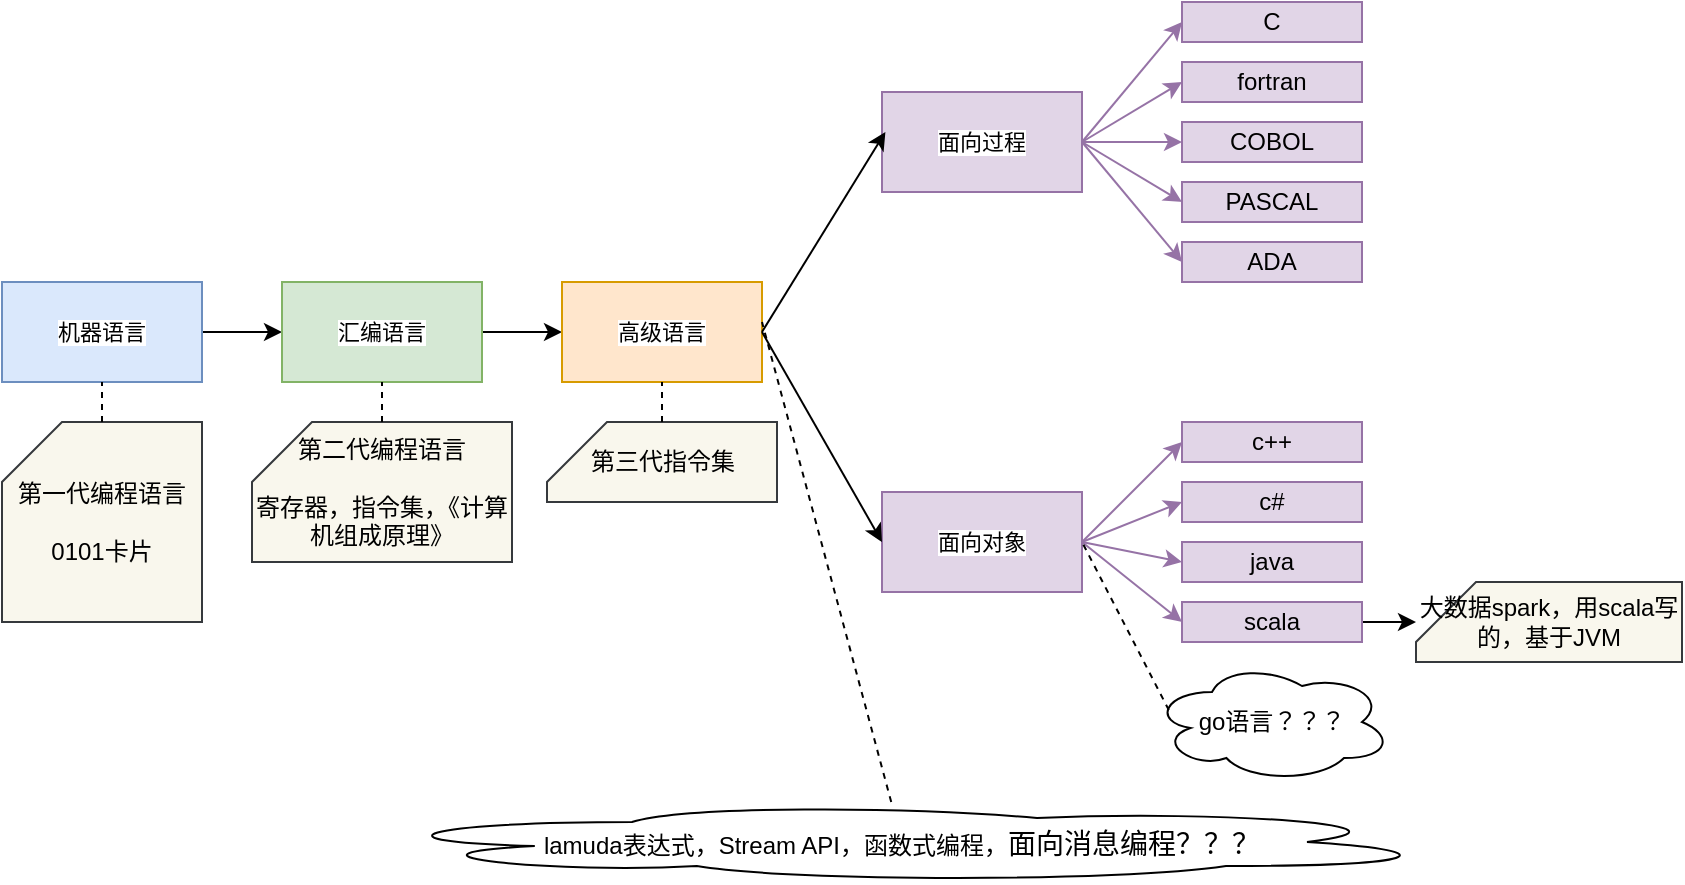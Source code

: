 <mxfile version="12.9.14" type="device"><diagram id="U-VN2zT9fm6dqIe8odZr" name="第 1 页"><mxGraphModel dx="1014" dy="526" grid="1" gridSize="10" guides="1" tooltips="1" connect="1" arrows="1" fold="1" page="1" pageScale="1" pageWidth="827" pageHeight="1169" math="0" shadow="0"><root><mxCell id="0"/><mxCell id="1" parent="0"/><mxCell id="6Z635l1xeFW36YUw-vXb-3" value="" style="edgeStyle=orthogonalEdgeStyle;rounded=0;orthogonalLoop=1;jettySize=auto;html=1;" edge="1" parent="1" source="6Z635l1xeFW36YUw-vXb-1" target="6Z635l1xeFW36YUw-vXb-2"><mxGeometry relative="1" as="geometry"/></mxCell><mxCell id="6Z635l1xeFW36YUw-vXb-1" value="机器语言" style="rounded=0;whiteSpace=wrap;html=1;fontSize=11;labelBackgroundColor=#ffffff;endArrow=classic;fillColor=#dae8fc;strokeColor=#6c8ebf;" vertex="1" parent="1"><mxGeometry x="120" y="260" width="100" height="50" as="geometry"/></mxCell><mxCell id="6Z635l1xeFW36YUw-vXb-5" value="" style="edgeStyle=orthogonalEdgeStyle;rounded=0;orthogonalLoop=1;jettySize=auto;html=1;" edge="1" parent="1" source="6Z635l1xeFW36YUw-vXb-2" target="6Z635l1xeFW36YUw-vXb-4"><mxGeometry relative="1" as="geometry"/></mxCell><mxCell id="6Z635l1xeFW36YUw-vXb-2" value="汇编语言" style="rounded=0;whiteSpace=wrap;html=1;fontSize=11;labelBackgroundColor=#ffffff;endArrow=classic;fillColor=#d5e8d4;strokeColor=#82b366;" vertex="1" parent="1"><mxGeometry x="260" y="260" width="100" height="50" as="geometry"/></mxCell><mxCell id="6Z635l1xeFW36YUw-vXb-4" value="高级语言" style="rounded=0;whiteSpace=wrap;html=1;fontSize=11;labelBackgroundColor=#ffffff;endArrow=classic;fillColor=#ffe6cc;strokeColor=#d79b00;" vertex="1" parent="1"><mxGeometry x="400" y="260" width="100" height="50" as="geometry"/></mxCell><mxCell id="6Z635l1xeFW36YUw-vXb-8" value="面向对象" style="rounded=0;whiteSpace=wrap;html=1;fontSize=11;labelBackgroundColor=#ffffff;endArrow=classic;fillColor=#e1d5e7;strokeColor=#9673a6;" vertex="1" parent="1"><mxGeometry x="560" y="365" width="100" height="50" as="geometry"/></mxCell><mxCell id="6Z635l1xeFW36YUw-vXb-6" value="面向过程" style="rounded=0;whiteSpace=wrap;html=1;fontSize=11;labelBackgroundColor=#ffffff;endArrow=classic;fillColor=#e1d5e7;strokeColor=#9673a6;" vertex="1" parent="1"><mxGeometry x="560" y="165" width="100" height="50" as="geometry"/></mxCell><mxCell id="6Z635l1xeFW36YUw-vXb-10" value="" style="endArrow=classic;html=1;entryX=0;entryY=0.5;entryDx=0;entryDy=0;exitX=1;exitY=0.5;exitDx=0;exitDy=0;rounded=0;" edge="1" parent="1" source="6Z635l1xeFW36YUw-vXb-4" target="6Z635l1xeFW36YUw-vXb-8"><mxGeometry width="50" height="50" relative="1" as="geometry"><mxPoint x="470" y="340" as="sourcePoint"/><mxPoint x="520" y="290" as="targetPoint"/></mxGeometry></mxCell><mxCell id="6Z635l1xeFW36YUw-vXb-11" value="" style="endArrow=classic;html=1;exitX=1;exitY=0.5;exitDx=0;exitDy=0;entryX=0.017;entryY=0.4;entryDx=0;entryDy=0;entryPerimeter=0;rounded=0;" edge="1" parent="1" source="6Z635l1xeFW36YUw-vXb-4" target="6Z635l1xeFW36YUw-vXb-6"><mxGeometry width="50" height="50" relative="1" as="geometry"><mxPoint x="650" y="310" as="sourcePoint"/><mxPoint x="700" y="260" as="targetPoint"/></mxGeometry></mxCell><mxCell id="6Z635l1xeFW36YUw-vXb-12" value="C" style="rounded=0;whiteSpace=wrap;html=1;fillColor=#e1d5e7;strokeColor=#9673a6;" vertex="1" parent="1"><mxGeometry x="710" y="120" width="90" height="20" as="geometry"/></mxCell><mxCell id="6Z635l1xeFW36YUw-vXb-13" value="fortran" style="rounded=0;whiteSpace=wrap;html=1;fillColor=#e1d5e7;strokeColor=#9673a6;" vertex="1" parent="1"><mxGeometry x="710" y="150" width="90" height="20" as="geometry"/></mxCell><mxCell id="6Z635l1xeFW36YUw-vXb-14" value="COBOL" style="rounded=0;whiteSpace=wrap;html=1;fillColor=#e1d5e7;strokeColor=#9673a6;" vertex="1" parent="1"><mxGeometry x="710" y="180" width="90" height="20" as="geometry"/></mxCell><mxCell id="6Z635l1xeFW36YUw-vXb-15" value="PASCAL" style="rounded=0;whiteSpace=wrap;html=1;fillColor=#e1d5e7;strokeColor=#9673a6;" vertex="1" parent="1"><mxGeometry x="710" y="210" width="90" height="20" as="geometry"/></mxCell><mxCell id="6Z635l1xeFW36YUw-vXb-16" value="ADA" style="rounded=0;whiteSpace=wrap;html=1;fillColor=#e1d5e7;strokeColor=#9673a6;" vertex="1" parent="1"><mxGeometry x="710" y="240" width="90" height="20" as="geometry"/></mxCell><mxCell id="6Z635l1xeFW36YUw-vXb-17" value="c++" style="rounded=0;whiteSpace=wrap;html=1;fillColor=#e1d5e7;strokeColor=#9673a6;" vertex="1" parent="1"><mxGeometry x="710" y="330" width="90" height="20" as="geometry"/></mxCell><mxCell id="6Z635l1xeFW36YUw-vXb-18" value="c#" style="rounded=0;whiteSpace=wrap;html=1;fillColor=#e1d5e7;strokeColor=#9673a6;" vertex="1" parent="1"><mxGeometry x="710" y="360" width="90" height="20" as="geometry"/></mxCell><mxCell id="6Z635l1xeFW36YUw-vXb-19" value="java" style="rounded=0;whiteSpace=wrap;html=1;fillColor=#e1d5e7;strokeColor=#9673a6;" vertex="1" parent="1"><mxGeometry x="710" y="390" width="90" height="20" as="geometry"/></mxCell><mxCell id="6Z635l1xeFW36YUw-vXb-46" value="" style="edgeStyle=orthogonalEdgeStyle;rounded=0;orthogonalLoop=1;jettySize=auto;html=1;" edge="1" parent="1" source="6Z635l1xeFW36YUw-vXb-20" target="6Z635l1xeFW36YUw-vXb-45"><mxGeometry relative="1" as="geometry"/></mxCell><mxCell id="6Z635l1xeFW36YUw-vXb-20" value="scala" style="rounded=0;whiteSpace=wrap;html=1;fillColor=#e1d5e7;strokeColor=#9673a6;" vertex="1" parent="1"><mxGeometry x="710" y="420" width="90" height="20" as="geometry"/></mxCell><mxCell id="6Z635l1xeFW36YUw-vXb-25" value="" style="endArrow=classic;html=1;exitX=1;exitY=0.5;exitDx=0;exitDy=0;entryX=0;entryY=0.5;entryDx=0;entryDy=0;fillColor=#e1d5e7;strokeColor=#9673a6;" edge="1" parent="1" source="6Z635l1xeFW36YUw-vXb-6" target="6Z635l1xeFW36YUw-vXb-12"><mxGeometry width="50" height="50" relative="1" as="geometry"><mxPoint x="470" y="150" as="sourcePoint"/><mxPoint x="520" y="100" as="targetPoint"/></mxGeometry></mxCell><mxCell id="6Z635l1xeFW36YUw-vXb-26" value="" style="endArrow=classic;html=1;entryX=0;entryY=0.5;entryDx=0;entryDy=0;fillColor=#e1d5e7;strokeColor=#9673a6;" edge="1" parent="1" target="6Z635l1xeFW36YUw-vXb-13"><mxGeometry width="50" height="50" relative="1" as="geometry"><mxPoint x="660" y="190" as="sourcePoint"/><mxPoint x="550" y="70" as="targetPoint"/></mxGeometry></mxCell><mxCell id="6Z635l1xeFW36YUw-vXb-27" value="" style="endArrow=classic;html=1;entryX=0;entryY=0.5;entryDx=0;entryDy=0;fillColor=#e1d5e7;strokeColor=#9673a6;" edge="1" parent="1" target="6Z635l1xeFW36YUw-vXb-14"><mxGeometry width="50" height="50" relative="1" as="geometry"><mxPoint x="660" y="190" as="sourcePoint"/><mxPoint x="720" y="170" as="targetPoint"/></mxGeometry></mxCell><mxCell id="6Z635l1xeFW36YUw-vXb-28" value="" style="endArrow=classic;html=1;entryX=0;entryY=0.5;entryDx=0;entryDy=0;fillColor=#e1d5e7;strokeColor=#9673a6;" edge="1" parent="1" target="6Z635l1xeFW36YUw-vXb-15"><mxGeometry width="50" height="50" relative="1" as="geometry"><mxPoint x="660" y="190" as="sourcePoint"/><mxPoint x="720" y="200" as="targetPoint"/></mxGeometry></mxCell><mxCell id="6Z635l1xeFW36YUw-vXb-29" value="" style="endArrow=classic;html=1;entryX=0;entryY=0.5;entryDx=0;entryDy=0;fillColor=#e1d5e7;strokeColor=#9673a6;" edge="1" parent="1" target="6Z635l1xeFW36YUw-vXb-16"><mxGeometry width="50" height="50" relative="1" as="geometry"><mxPoint x="660" y="190" as="sourcePoint"/><mxPoint x="720" y="230" as="targetPoint"/></mxGeometry></mxCell><mxCell id="6Z635l1xeFW36YUw-vXb-30" value="" style="endArrow=classic;html=1;entryX=0;entryY=0.5;entryDx=0;entryDy=0;fillColor=#e1d5e7;strokeColor=#9673a6;" edge="1" parent="1" target="6Z635l1xeFW36YUw-vXb-17"><mxGeometry width="50" height="50" relative="1" as="geometry"><mxPoint x="660" y="390" as="sourcePoint"/><mxPoint x="710" y="420" as="targetPoint"/></mxGeometry></mxCell><mxCell id="6Z635l1xeFW36YUw-vXb-31" value="" style="endArrow=classic;html=1;exitX=1;exitY=0.5;exitDx=0;exitDy=0;entryX=0;entryY=0.5;entryDx=0;entryDy=0;fillColor=#e1d5e7;strokeColor=#9673a6;" edge="1" parent="1" source="6Z635l1xeFW36YUw-vXb-8" target="6Z635l1xeFW36YUw-vXb-18"><mxGeometry width="50" height="50" relative="1" as="geometry"><mxPoint x="690" y="220" as="sourcePoint"/><mxPoint x="700" y="320" as="targetPoint"/></mxGeometry></mxCell><mxCell id="6Z635l1xeFW36YUw-vXb-32" value="" style="endArrow=classic;html=1;exitX=1;exitY=0.5;exitDx=0;exitDy=0;entryX=0;entryY=0.5;entryDx=0;entryDy=0;fillColor=#e1d5e7;strokeColor=#9673a6;" edge="1" parent="1" source="6Z635l1xeFW36YUw-vXb-8" target="6Z635l1xeFW36YUw-vXb-19"><mxGeometry width="50" height="50" relative="1" as="geometry"><mxPoint x="670" y="400" as="sourcePoint"/><mxPoint x="720" y="380" as="targetPoint"/></mxGeometry></mxCell><mxCell id="6Z635l1xeFW36YUw-vXb-33" value="" style="endArrow=classic;html=1;exitX=1;exitY=0.5;exitDx=0;exitDy=0;entryX=0;entryY=0.5;entryDx=0;entryDy=0;fillColor=#e1d5e7;strokeColor=#9673a6;" edge="1" parent="1" source="6Z635l1xeFW36YUw-vXb-8" target="6Z635l1xeFW36YUw-vXb-20"><mxGeometry width="50" height="50" relative="1" as="geometry"><mxPoint x="680" y="410" as="sourcePoint"/><mxPoint x="730" y="390" as="targetPoint"/></mxGeometry></mxCell><mxCell id="6Z635l1xeFW36YUw-vXb-36" value="第一代编程语言&lt;br&gt;&lt;br&gt;0101卡片" style="shape=card;whiteSpace=wrap;html=1;fillColor=#f9f7ed;strokeColor=#36393d;" vertex="1" parent="1"><mxGeometry x="120" y="330" width="100" height="100" as="geometry"/></mxCell><mxCell id="6Z635l1xeFW36YUw-vXb-38" value="" style="endArrow=none;dashed=1;html=1;entryX=0.5;entryY=1;entryDx=0;entryDy=0;" edge="1" parent="1" source="6Z635l1xeFW36YUw-vXb-36" target="6Z635l1xeFW36YUw-vXb-1"><mxGeometry width="50" height="50" relative="1" as="geometry"><mxPoint x="150" y="340" as="sourcePoint"/><mxPoint x="200" y="290" as="targetPoint"/></mxGeometry></mxCell><mxCell id="6Z635l1xeFW36YUw-vXb-39" value="第二代编程语言&lt;br&gt;&lt;br&gt;寄存器，指令集，《计算机组成原理》" style="shape=card;whiteSpace=wrap;html=1;fillColor=#f9f7ed;strokeColor=#36393d;" vertex="1" parent="1"><mxGeometry x="245" y="330" width="130" height="70" as="geometry"/></mxCell><mxCell id="6Z635l1xeFW36YUw-vXb-40" value="" style="endArrow=none;dashed=1;html=1;entryX=0.5;entryY=1;entryDx=0;entryDy=0;" edge="1" parent="1" source="6Z635l1xeFW36YUw-vXb-39"><mxGeometry width="50" height="50" relative="1" as="geometry"><mxPoint x="290" y="340" as="sourcePoint"/><mxPoint x="310" y="310" as="targetPoint"/></mxGeometry></mxCell><mxCell id="6Z635l1xeFW36YUw-vXb-41" style="edgeStyle=orthogonalEdgeStyle;rounded=0;orthogonalLoop=1;jettySize=auto;html=1;exitX=0.5;exitY=1;exitDx=0;exitDy=0;" edge="1" parent="1" source="6Z635l1xeFW36YUw-vXb-2" target="6Z635l1xeFW36YUw-vXb-2"><mxGeometry relative="1" as="geometry"/></mxCell><mxCell id="6Z635l1xeFW36YUw-vXb-42" value="第三代指令集" style="shape=card;whiteSpace=wrap;html=1;fillColor=#f9f7ed;strokeColor=#36393d;" vertex="1" parent="1"><mxGeometry x="392.5" y="330" width="115" height="40" as="geometry"/></mxCell><mxCell id="6Z635l1xeFW36YUw-vXb-43" value="" style="endArrow=none;dashed=1;html=1;entryX=0.5;entryY=1;entryDx=0;entryDy=0;" edge="1" parent="1" source="6Z635l1xeFW36YUw-vXb-42"><mxGeometry width="50" height="50" relative="1" as="geometry"><mxPoint x="430" y="340" as="sourcePoint"/><mxPoint x="450" y="310" as="targetPoint"/></mxGeometry></mxCell><mxCell id="6Z635l1xeFW36YUw-vXb-44" style="edgeStyle=orthogonalEdgeStyle;rounded=0;orthogonalLoop=1;jettySize=auto;html=1;exitX=0.5;exitY=1;exitDx=0;exitDy=0;" edge="1" parent="1"><mxGeometry relative="1" as="geometry"><mxPoint x="450" y="310" as="sourcePoint"/><mxPoint x="450" y="310" as="targetPoint"/></mxGeometry></mxCell><mxCell id="6Z635l1xeFW36YUw-vXb-45" value="大数据spark，用scala写的，基于JVM" style="shape=card;whiteSpace=wrap;html=1;fillColor=#f9f7ed;strokeColor=#36393d;" vertex="1" parent="1"><mxGeometry x="827" y="410" width="133" height="40" as="geometry"/></mxCell><mxCell id="6Z635l1xeFW36YUw-vXb-47" value="go语言？？？" style="ellipse;shape=cloud;whiteSpace=wrap;html=1;" vertex="1" parent="1"><mxGeometry x="695" y="450" width="120" height="60" as="geometry"/></mxCell><mxCell id="6Z635l1xeFW36YUw-vXb-48" value="" style="endArrow=none;dashed=1;html=1;" edge="1" parent="1" source="6Z635l1xeFW36YUw-vXb-50"><mxGeometry width="50" height="50" relative="1" as="geometry"><mxPoint x="550.0" y="500" as="sourcePoint"/><mxPoint x="500" y="280" as="targetPoint"/></mxGeometry></mxCell><mxCell id="6Z635l1xeFW36YUw-vXb-50" value="&lt;span&gt;lamuda表达式，Stream API，函数式编程，&lt;/span&gt;&lt;span style=&quot;font-family: &amp;#34;helvetica neue&amp;#34; , &amp;#34;helvetica&amp;#34; , &amp;#34;pingfang sc&amp;#34; , &amp;#34;hiragino sans gb&amp;#34; , &amp;#34;microsoft yahei&amp;#34; , &amp;#34;noto sans cjk sc&amp;#34; , &amp;#34;wenquanyi micro hei&amp;#34; , &amp;#34;arial&amp;#34; , sans-serif ; font-size: 14px ; text-align: left&quot;&gt;面向消息编程？？？&lt;/span&gt;" style="ellipse;shape=cloud;whiteSpace=wrap;html=1;fillColor=none;" vertex="1" parent="1"><mxGeometry x="300" y="520" width="540" height="40" as="geometry"/></mxCell><mxCell id="6Z635l1xeFW36YUw-vXb-51" value="" style="endArrow=none;dashed=1;html=1;entryX=1;entryY=0.5;entryDx=0;entryDy=0;exitX=0.07;exitY=0.4;exitDx=0;exitDy=0;exitPerimeter=0;" edge="1" parent="1" source="6Z635l1xeFW36YUw-vXb-47" target="6Z635l1xeFW36YUw-vXb-8"><mxGeometry width="50" height="50" relative="1" as="geometry"><mxPoint x="610" y="510" as="sourcePoint"/><mxPoint x="660" y="460" as="targetPoint"/></mxGeometry></mxCell></root></mxGraphModel></diagram></mxfile>